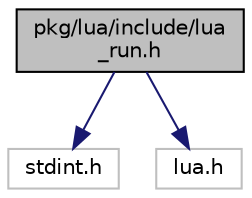 digraph "pkg/lua/include/lua_run.h"
{
 // LATEX_PDF_SIZE
  edge [fontname="Helvetica",fontsize="10",labelfontname="Helvetica",labelfontsize="10"];
  node [fontname="Helvetica",fontsize="10",shape=record];
  Node1 [label="pkg/lua/include/lua\l_run.h",height=0.2,width=0.4,color="black", fillcolor="grey75", style="filled", fontcolor="black",tooltip="Convenience functions for running Lua code."];
  Node1 -> Node2 [color="midnightblue",fontsize="10",style="solid",fontname="Helvetica"];
  Node2 [label="stdint.h",height=0.2,width=0.4,color="grey75", fillcolor="white", style="filled",tooltip=" "];
  Node1 -> Node3 [color="midnightblue",fontsize="10",style="solid",fontname="Helvetica"];
  Node3 [label="lua.h",height=0.2,width=0.4,color="grey75", fillcolor="white", style="filled",tooltip=" "];
}
